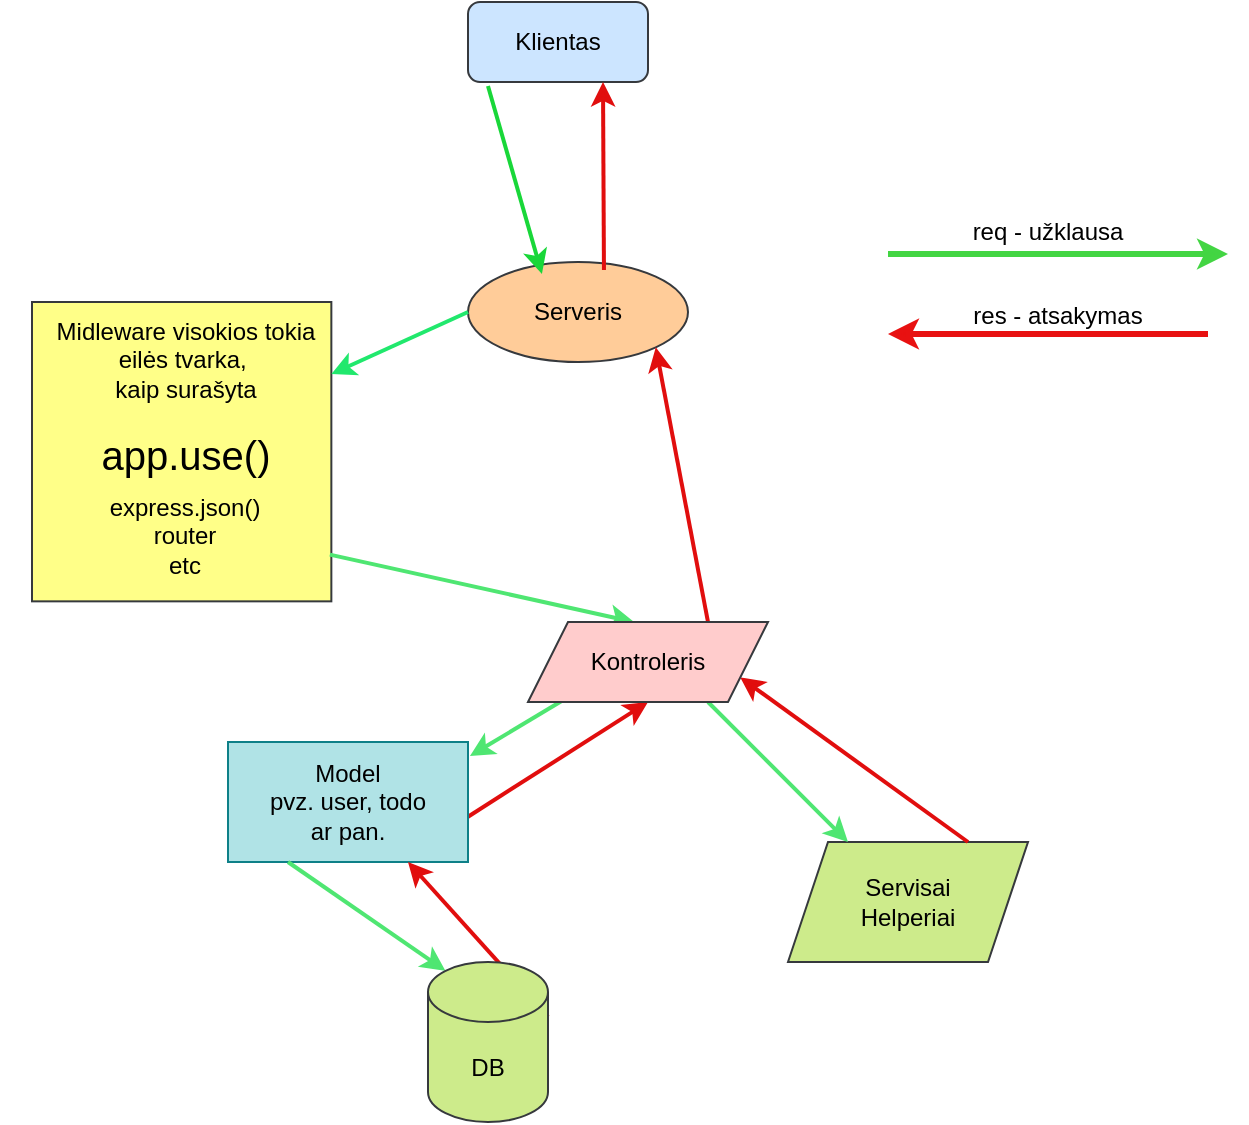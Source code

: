 <mxfile version="26.0.4">
  <diagram name="Page-1" id="VjKegeMRG3lCf5vuZG2f">
    <mxGraphModel dx="781" dy="1097" grid="1" gridSize="10" guides="1" tooltips="1" connect="1" arrows="1" fold="1" page="1" pageScale="1" pageWidth="850" pageHeight="1100" math="0" shadow="0">
      <root>
        <mxCell id="0" />
        <mxCell id="1" parent="0" />
        <mxCell id="rDYK0OovCjZawTQLeJEm-3" value="" style="group" vertex="1" connectable="0" parent="1">
          <mxGeometry x="300" y="30" width="90" height="40" as="geometry" />
        </mxCell>
        <mxCell id="rDYK0OovCjZawTQLeJEm-1" value="" style="rounded=1;whiteSpace=wrap;html=1;fillColor=#cce5ff;strokeColor=#36393d;" vertex="1" parent="rDYK0OovCjZawTQLeJEm-3">
          <mxGeometry width="90" height="40" as="geometry" />
        </mxCell>
        <mxCell id="rDYK0OovCjZawTQLeJEm-2" value="Klientas" style="text;strokeColor=none;align=center;fillColor=none;html=1;verticalAlign=middle;whiteSpace=wrap;rounded=0;" vertex="1" parent="rDYK0OovCjZawTQLeJEm-3">
          <mxGeometry x="15" y="5" width="60" height="30" as="geometry" />
        </mxCell>
        <mxCell id="rDYK0OovCjZawTQLeJEm-7" value="" style="group" vertex="1" connectable="0" parent="1">
          <mxGeometry x="300" y="160" width="110" height="50" as="geometry" />
        </mxCell>
        <mxCell id="rDYK0OovCjZawTQLeJEm-5" value="" style="ellipse;whiteSpace=wrap;html=1;fillColor=#ffcc99;strokeColor=#36393d;" vertex="1" parent="rDYK0OovCjZawTQLeJEm-7">
          <mxGeometry width="110" height="50" as="geometry" />
        </mxCell>
        <mxCell id="rDYK0OovCjZawTQLeJEm-6" value="Serveris" style="text;strokeColor=none;align=center;fillColor=none;html=1;verticalAlign=middle;whiteSpace=wrap;rounded=0;" vertex="1" parent="rDYK0OovCjZawTQLeJEm-7">
          <mxGeometry x="25" y="10" width="60" height="30" as="geometry" />
        </mxCell>
        <mxCell id="rDYK0OovCjZawTQLeJEm-8" value="" style="endArrow=classic;html=1;rounded=0;fillColor=#ffcccc;strokeColor=light-dark(#19d739, #babdc0);strokeWidth=2;exitX=0.111;exitY=1.05;exitDx=0;exitDy=0;entryX=0.336;entryY=0.12;entryDx=0;entryDy=0;entryPerimeter=0;exitPerimeter=0;" edge="1" parent="1" source="rDYK0OovCjZawTQLeJEm-1" target="rDYK0OovCjZawTQLeJEm-5">
          <mxGeometry width="50" height="50" relative="1" as="geometry">
            <mxPoint x="300" y="70" as="sourcePoint" />
            <mxPoint x="170" y="130" as="targetPoint" />
          </mxGeometry>
        </mxCell>
        <mxCell id="rDYK0OovCjZawTQLeJEm-12" value="" style="group" vertex="1" connectable="0" parent="1">
          <mxGeometry x="70" y="180" width="200" height="170" as="geometry" />
        </mxCell>
        <mxCell id="rDYK0OovCjZawTQLeJEm-10" value="" style="whiteSpace=wrap;html=1;aspect=fixed;fillColor=#ffff88;strokeColor=#36393d;" vertex="1" parent="rDYK0OovCjZawTQLeJEm-12">
          <mxGeometry x="12.0" width="149.674" height="149.674" as="geometry" />
        </mxCell>
        <mxCell id="rDYK0OovCjZawTQLeJEm-11" value="Midleware&amp;nbsp;&lt;span style=&quot;background-color: transparent; color: light-dark(rgb(0, 0, 0), rgb(255, 255, 255));&quot;&gt;visokios&amp;nbsp;&lt;/span&gt;&lt;span style=&quot;background-color: transparent; color: light-dark(rgb(0, 0, 0), rgb(255, 255, 255));&quot;&gt;tokia&lt;/span&gt;&lt;div&gt;&lt;span style=&quot;background-color: transparent; color: light-dark(rgb(0, 0, 0), rgb(255, 255, 255));&quot;&gt;eilės&amp;nbsp;&lt;/span&gt;&lt;span style=&quot;background-color: transparent; color: light-dark(rgb(0, 0, 0), rgb(255, 255, 255));&quot;&gt;tvarka,&amp;nbsp;&lt;/span&gt;&lt;/div&gt;&lt;div&gt;&lt;span style=&quot;background-color: transparent; color: light-dark(rgb(0, 0, 0), rgb(255, 255, 255));&quot;&gt;kaip&amp;nbsp;&lt;/span&gt;&lt;span style=&quot;background-color: transparent; color: light-dark(rgb(0, 0, 0), rgb(255, 255, 255));&quot;&gt;surašyta&lt;/span&gt;&lt;div&gt;&lt;span style=&quot;background-color: transparent; color: light-dark(rgb(0, 0, 0), rgb(255, 255, 255));&quot;&gt;&lt;br&gt;&lt;/span&gt;&lt;/div&gt;&lt;div&gt;&lt;font style=&quot;font-size: 20px;&quot;&gt;app.use()&lt;/font&gt;&lt;/div&gt;&lt;/div&gt;" style="text;strokeColor=none;align=center;fillColor=none;html=1;verticalAlign=middle;whiteSpace=wrap;rounded=0;" vertex="1" parent="rDYK0OovCjZawTQLeJEm-12">
          <mxGeometry x="-4.0" y="19.391" width="185.778" height="56.669" as="geometry" />
        </mxCell>
        <mxCell id="rDYK0OovCjZawTQLeJEm-40" value="express.json()&lt;div&gt;router&lt;/div&gt;&lt;div&gt;etc&lt;/div&gt;" style="text;strokeColor=none;align=center;fillColor=none;html=1;verticalAlign=middle;whiteSpace=wrap;rounded=0;" vertex="1" parent="rDYK0OovCjZawTQLeJEm-12">
          <mxGeometry x="62.111" y="105.793" width="53.333" height="22.174" as="geometry" />
        </mxCell>
        <mxCell id="rDYK0OovCjZawTQLeJEm-13" value="" style="endArrow=classic;html=1;rounded=0;exitX=0;exitY=0.5;exitDx=0;exitDy=0;entryX=0.5;entryY=0;entryDx=0;entryDy=0;strokeColor=light-dark(#21e86d, #ededed);strokeWidth=2;" edge="1" parent="rDYK0OovCjZawTQLeJEm-12" source="rDYK0OovCjZawTQLeJEm-5">
          <mxGeometry width="50" height="50" relative="1" as="geometry">
            <mxPoint x="294.85" y="76.06" as="sourcePoint" />
            <mxPoint x="161.677" y="36.06" as="targetPoint" />
          </mxGeometry>
        </mxCell>
        <mxCell id="rDYK0OovCjZawTQLeJEm-17" value="" style="endArrow=classic;html=1;rounded=0;exitX=0.995;exitY=0.844;exitDx=0;exitDy=0;strokeWidth=2;strokeColor=light-dark(#4fe672, #ededed);exitPerimeter=0;entryX=0.442;entryY=0;entryDx=0;entryDy=0;entryPerimeter=0;" edge="1" parent="1" source="rDYK0OovCjZawTQLeJEm-10" target="rDYK0OovCjZawTQLeJEm-14">
          <mxGeometry width="50" height="50" relative="1" as="geometry">
            <mxPoint x="380" y="590" as="sourcePoint" />
            <mxPoint x="320" y="360" as="targetPoint" />
          </mxGeometry>
        </mxCell>
        <mxCell id="rDYK0OovCjZawTQLeJEm-28" value="" style="endArrow=classic;html=1;rounded=0;entryX=1;entryY=1;entryDx=0;entryDy=0;strokeWidth=2;strokeColor=light-dark(#e10e0e, #ededed);exitX=0.75;exitY=0;exitDx=0;exitDy=0;" edge="1" parent="1" source="rDYK0OovCjZawTQLeJEm-14" target="rDYK0OovCjZawTQLeJEm-5">
          <mxGeometry width="50" height="50" relative="1" as="geometry">
            <mxPoint x="350" y="390" as="sourcePoint" />
            <mxPoint x="430" y="540" as="targetPoint" />
          </mxGeometry>
        </mxCell>
        <mxCell id="rDYK0OovCjZawTQLeJEm-30" value="" style="endArrow=classic;html=1;rounded=0;entryX=0.75;entryY=1;entryDx=0;entryDy=0;strokeWidth=2;strokeColor=light-dark(#e10e0e, #ededed);exitX=0.618;exitY=0.08;exitDx=0;exitDy=0;exitPerimeter=0;" edge="1" parent="1" source="rDYK0OovCjZawTQLeJEm-5" target="rDYK0OovCjZawTQLeJEm-1">
          <mxGeometry width="50" height="50" relative="1" as="geometry">
            <mxPoint x="260" y="160" as="sourcePoint" />
            <mxPoint x="264" y="203" as="targetPoint" />
          </mxGeometry>
        </mxCell>
        <mxCell id="rDYK0OovCjZawTQLeJEm-31" value="" style="endArrow=classic;html=1;rounded=0;exitX=0.175;exitY=0.925;exitDx=0;exitDy=0;entryX=1.008;entryY=0.117;entryDx=0;entryDy=0;strokeWidth=2;strokeColor=light-dark(#4fe672, #ededed);entryPerimeter=0;exitPerimeter=0;" edge="1" parent="1" source="rDYK0OovCjZawTQLeJEm-14" target="rDYK0OovCjZawTQLeJEm-43">
          <mxGeometry width="50" height="50" relative="1" as="geometry">
            <mxPoint x="121" y="350" as="sourcePoint" />
            <mxPoint x="210" y="410" as="targetPoint" />
          </mxGeometry>
        </mxCell>
        <mxCell id="rDYK0OovCjZawTQLeJEm-32" value="" style="endArrow=classic;html=1;rounded=0;entryX=0.5;entryY=1;entryDx=0;entryDy=0;strokeWidth=2;strokeColor=light-dark(#e10e0e, #ededed);exitX=0.992;exitY=0.633;exitDx=0;exitDy=0;exitPerimeter=0;" edge="1" parent="1" source="rDYK0OovCjZawTQLeJEm-43" target="rDYK0OovCjZawTQLeJEm-14">
          <mxGeometry width="50" height="50" relative="1" as="geometry">
            <mxPoint x="330" y="450" as="sourcePoint" />
            <mxPoint x="264" y="203" as="targetPoint" />
          </mxGeometry>
        </mxCell>
        <mxCell id="rDYK0OovCjZawTQLeJEm-35" value="" style="group" vertex="1" connectable="0" parent="1">
          <mxGeometry x="460" y="450" width="120" height="60" as="geometry" />
        </mxCell>
        <mxCell id="rDYK0OovCjZawTQLeJEm-33" value="" style="shape=parallelogram;perimeter=parallelogramPerimeter;whiteSpace=wrap;html=1;fixedSize=1;fillColor=#cdeb8b;strokeColor=#36393d;" vertex="1" parent="rDYK0OovCjZawTQLeJEm-35">
          <mxGeometry width="120" height="60" as="geometry" />
        </mxCell>
        <mxCell id="rDYK0OovCjZawTQLeJEm-34" value="Servisai&lt;div&gt;Helperiai&lt;/div&gt;" style="text;strokeColor=none;align=center;fillColor=none;html=1;verticalAlign=middle;whiteSpace=wrap;rounded=0;" vertex="1" parent="rDYK0OovCjZawTQLeJEm-35">
          <mxGeometry x="30" y="15" width="60" height="30" as="geometry" />
        </mxCell>
        <mxCell id="rDYK0OovCjZawTQLeJEm-36" value="" style="endArrow=classic;html=1;rounded=0;entryX=0.25;entryY=0;entryDx=0;entryDy=0;strokeWidth=2;strokeColor=light-dark(#4fe672, #ededed);exitX=0.75;exitY=1;exitDx=0;exitDy=0;" edge="1" parent="1" source="rDYK0OovCjZawTQLeJEm-14" target="rDYK0OovCjZawTQLeJEm-33">
          <mxGeometry width="50" height="50" relative="1" as="geometry">
            <mxPoint x="350" y="430" as="sourcePoint" />
            <mxPoint x="239" y="644" as="targetPoint" />
          </mxGeometry>
        </mxCell>
        <mxCell id="rDYK0OovCjZawTQLeJEm-37" value="" style="endArrow=classic;html=1;rounded=0;entryX=1;entryY=0.75;entryDx=0;entryDy=0;strokeWidth=2;strokeColor=light-dark(#e10e0e, #ededed);exitX=0.75;exitY=0;exitDx=0;exitDy=0;" edge="1" parent="1" source="rDYK0OovCjZawTQLeJEm-33" target="rDYK0OovCjZawTQLeJEm-14">
          <mxGeometry width="50" height="50" relative="1" as="geometry">
            <mxPoint x="409" y="403" as="sourcePoint" />
            <mxPoint x="344" y="213" as="targetPoint" />
          </mxGeometry>
        </mxCell>
        <mxCell id="rDYK0OovCjZawTQLeJEm-39" value="" style="group" vertex="1" connectable="0" parent="1">
          <mxGeometry x="510" y="130" width="170" height="72" as="geometry" />
        </mxCell>
        <mxCell id="rDYK0OovCjZawTQLeJEm-20" value="" style="group" vertex="1" connectable="0" parent="rDYK0OovCjZawTQLeJEm-39">
          <mxGeometry width="170" height="30" as="geometry" />
        </mxCell>
        <mxCell id="rDYK0OovCjZawTQLeJEm-18" value="" style="endArrow=classic;html=1;rounded=0;strokeWidth=3;strokeColor=light-dark(#43d543, #ededed);" edge="1" parent="rDYK0OovCjZawTQLeJEm-20">
          <mxGeometry width="50" height="50" relative="1" as="geometry">
            <mxPoint y="26" as="sourcePoint" />
            <mxPoint x="170" y="26" as="targetPoint" />
          </mxGeometry>
        </mxCell>
        <mxCell id="rDYK0OovCjZawTQLeJEm-19" value="req - užklausa" style="text;strokeColor=none;align=center;fillColor=none;html=1;verticalAlign=middle;whiteSpace=wrap;rounded=0;" vertex="1" parent="rDYK0OovCjZawTQLeJEm-20">
          <mxGeometry x="40" width="80" height="30" as="geometry" />
        </mxCell>
        <mxCell id="rDYK0OovCjZawTQLeJEm-23" value="" style="endArrow=classic;html=1;rounded=0;strokeWidth=3;strokeColor=light-dark(#e81111, #ededed);" edge="1" parent="rDYK0OovCjZawTQLeJEm-39">
          <mxGeometry width="50" height="50" relative="1" as="geometry">
            <mxPoint x="160" y="66" as="sourcePoint" />
            <mxPoint y="66" as="targetPoint" />
          </mxGeometry>
        </mxCell>
        <mxCell id="rDYK0OovCjZawTQLeJEm-24" value="res - atsakymas" style="text;strokeColor=none;align=center;fillColor=none;html=1;verticalAlign=middle;whiteSpace=wrap;rounded=0;" vertex="1" parent="rDYK0OovCjZawTQLeJEm-39">
          <mxGeometry x="40" y="42" width="90" height="30" as="geometry" />
        </mxCell>
        <mxCell id="rDYK0OovCjZawTQLeJEm-14" value="" style="shape=parallelogram;perimeter=parallelogramPerimeter;whiteSpace=wrap;html=1;fixedSize=1;fillColor=#ffcccc;strokeColor=#36393d;" vertex="1" parent="1">
          <mxGeometry x="330" y="340" width="120" height="40" as="geometry" />
        </mxCell>
        <mxCell id="rDYK0OovCjZawTQLeJEm-15" value="Kontroleris" style="text;strokeColor=none;align=center;fillColor=none;html=1;verticalAlign=middle;whiteSpace=wrap;rounded=0;" vertex="1" parent="1">
          <mxGeometry x="360" y="345" width="60" height="30" as="geometry" />
        </mxCell>
        <mxCell id="rDYK0OovCjZawTQLeJEm-43" value="Model&lt;div&gt;pvz. user, todo&lt;/div&gt;&lt;div&gt;ar pan.&lt;/div&gt;" style="rounded=0;whiteSpace=wrap;html=1;fillColor=#b0e3e6;strokeColor=#0e8088;" vertex="1" parent="1">
          <mxGeometry x="180" y="400" width="120" height="60" as="geometry" />
        </mxCell>
        <mxCell id="rDYK0OovCjZawTQLeJEm-44" value="" style="endArrow=classic;html=1;rounded=0;entryX=0.75;entryY=1;entryDx=0;entryDy=0;strokeWidth=2;strokeColor=light-dark(#e10e0e, #ededed);exitX=1;exitY=0;exitDx=0;exitDy=27.5;exitPerimeter=0;" edge="1" parent="1" source="rDYK0OovCjZawTQLeJEm-25" target="rDYK0OovCjZawTQLeJEm-43">
          <mxGeometry width="50" height="50" relative="1" as="geometry">
            <mxPoint x="308" y="462" as="sourcePoint" />
            <mxPoint x="378" y="391" as="targetPoint" />
          </mxGeometry>
        </mxCell>
        <mxCell id="rDYK0OovCjZawTQLeJEm-45" value="" style="endArrow=classic;html=1;rounded=0;exitX=0.25;exitY=1;exitDx=0;exitDy=0;entryX=0.145;entryY=0;entryDx=0;entryDy=4.35;strokeWidth=2;strokeColor=light-dark(#4fe672, #ededed);entryPerimeter=0;" edge="1" parent="1" source="rDYK0OovCjZawTQLeJEm-43" target="rDYK0OovCjZawTQLeJEm-25">
          <mxGeometry width="50" height="50" relative="1" as="geometry">
            <mxPoint x="361" y="387" as="sourcePoint" />
            <mxPoint x="311" y="417" as="targetPoint" />
          </mxGeometry>
        </mxCell>
        <mxCell id="rDYK0OovCjZawTQLeJEm-25" value="DB" style="shape=cylinder3;whiteSpace=wrap;html=1;boundedLbl=1;backgroundOutline=1;size=15;fillColor=#cdeb8b;strokeColor=#36393d;" vertex="1" parent="1">
          <mxGeometry x="280" y="510" width="60" height="80" as="geometry" />
        </mxCell>
      </root>
    </mxGraphModel>
  </diagram>
</mxfile>
